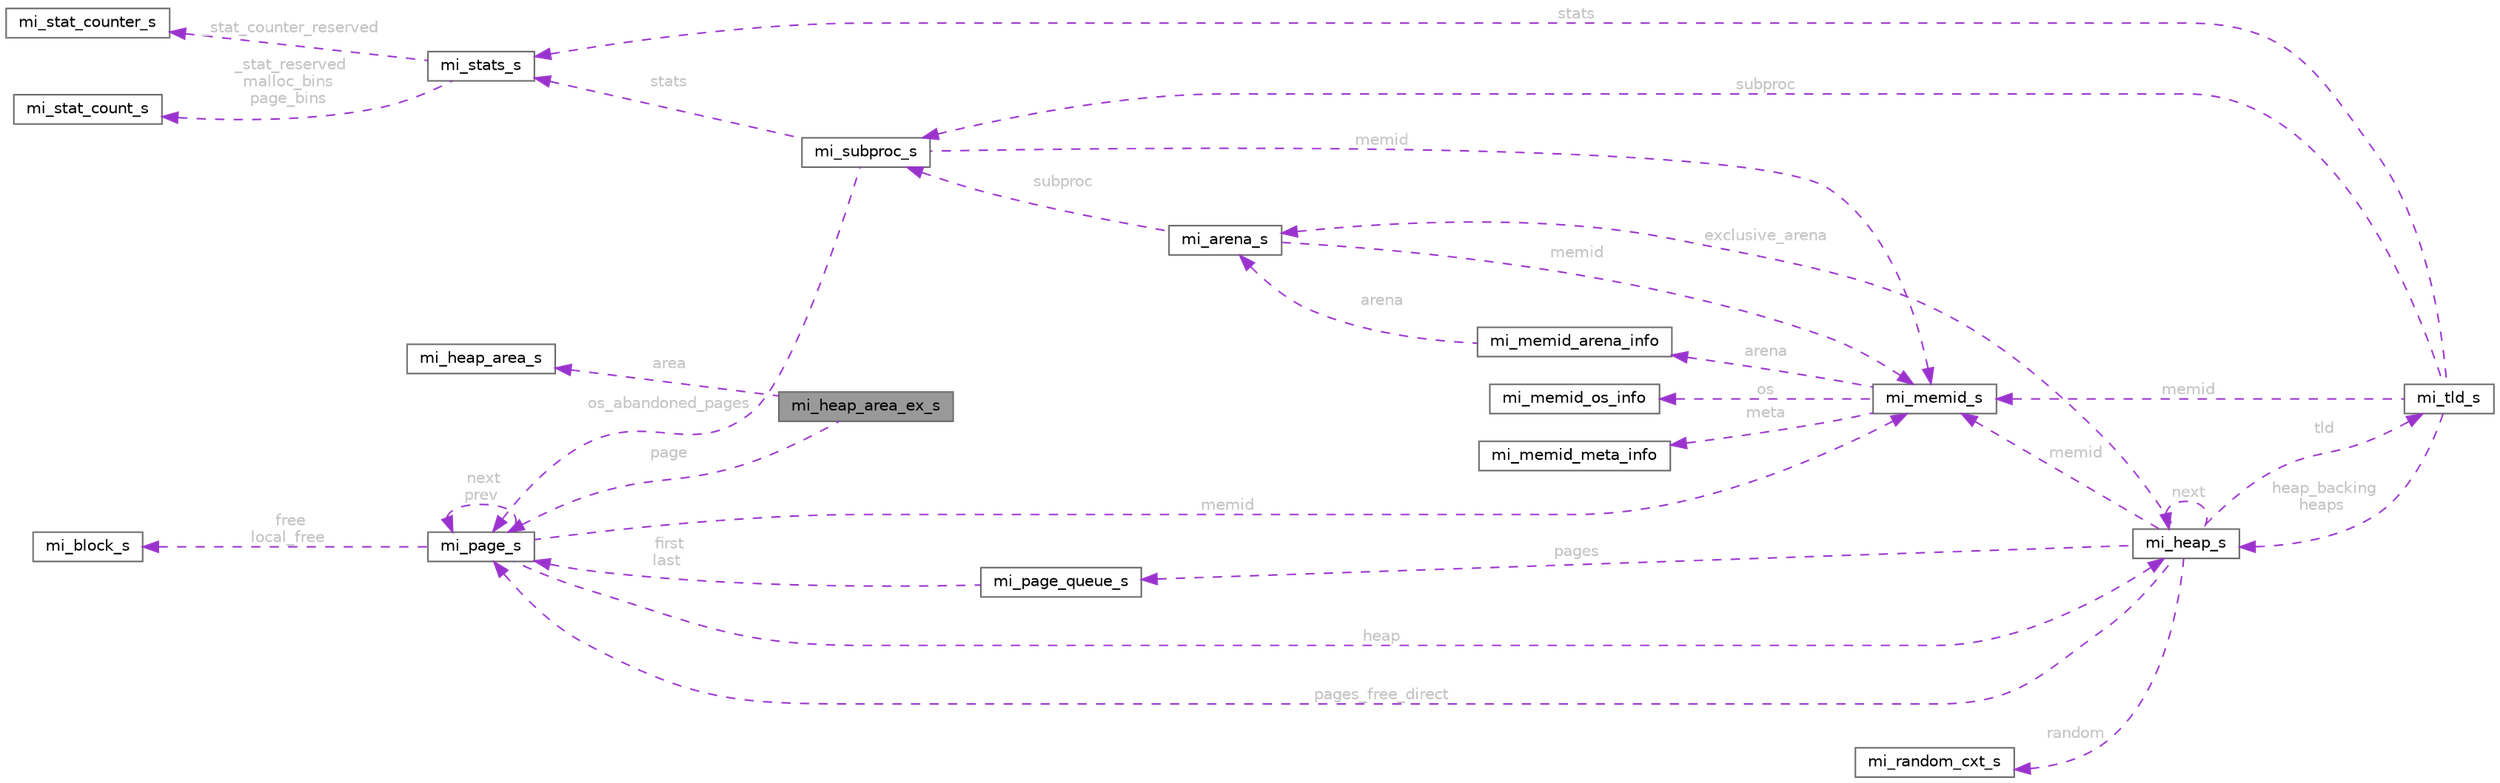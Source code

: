 digraph "mi_heap_area_ex_s"
{
 // LATEX_PDF_SIZE
  bgcolor="transparent";
  edge [fontname=Helvetica,fontsize=10,labelfontname=Helvetica,labelfontsize=10];
  node [fontname=Helvetica,fontsize=10,shape=box,height=0.2,width=0.4];
  rankdir="LR";
  Node1 [id="Node000001",label="mi_heap_area_ex_s",height=0.2,width=0.4,color="gray40", fillcolor="grey60", style="filled", fontcolor="black",tooltip=" "];
  Node2 -> Node1 [id="edge1_Node000001_Node000002",dir="back",color="darkorchid3",style="dashed",tooltip=" ",label=" area",fontcolor="grey" ];
  Node2 [id="Node000002",label="mi_heap_area_s",height=0.2,width=0.4,color="gray40", fillcolor="white", style="filled",URL="$structmi__heap__area__s.html",tooltip=" "];
  Node3 -> Node1 [id="edge2_Node000001_Node000003",dir="back",color="darkorchid3",style="dashed",tooltip=" ",label=" page",fontcolor="grey" ];
  Node3 [id="Node000003",label="mi_page_s",height=0.2,width=0.4,color="gray40", fillcolor="white", style="filled",URL="$structmi__page__s.html",tooltip=" "];
  Node4 -> Node3 [id="edge3_Node000003_Node000004",dir="back",color="darkorchid3",style="dashed",tooltip=" ",label=" free\nlocal_free",fontcolor="grey" ];
  Node4 [id="Node000004",label="mi_block_s",height=0.2,width=0.4,color="gray40", fillcolor="white", style="filled",URL="$structmi__block__s.html",tooltip=" "];
  Node5 -> Node3 [id="edge4_Node000003_Node000005",dir="back",color="darkorchid3",style="dashed",tooltip=" ",label=" heap",fontcolor="grey" ];
  Node5 [id="Node000005",label="mi_heap_s",height=0.2,width=0.4,color="gray40", fillcolor="white", style="filled",URL="$structmi__heap__s.html",tooltip=" "];
  Node6 -> Node5 [id="edge5_Node000005_Node000006",dir="back",color="darkorchid3",style="dashed",tooltip=" ",label=" tld",fontcolor="grey" ];
  Node6 [id="Node000006",label="mi_tld_s",height=0.2,width=0.4,color="gray40", fillcolor="white", style="filled",URL="$structmi__tld__s.html",tooltip=" "];
  Node7 -> Node6 [id="edge6_Node000006_Node000007",dir="back",color="darkorchid3",style="dashed",tooltip=" ",label=" subproc",fontcolor="grey" ];
  Node7 [id="Node000007",label="mi_subproc_s",height=0.2,width=0.4,color="gray40", fillcolor="white", style="filled",URL="$structmi__subproc__s.html",tooltip=" "];
  Node3 -> Node7 [id="edge7_Node000007_Node000003",dir="back",color="darkorchid3",style="dashed",tooltip=" ",label=" os_abandoned_pages",fontcolor="grey" ];
  Node8 -> Node7 [id="edge8_Node000007_Node000008",dir="back",color="darkorchid3",style="dashed",tooltip=" ",label=" memid",fontcolor="grey" ];
  Node8 [id="Node000008",label="mi_memid_s",height=0.2,width=0.4,color="gray40", fillcolor="white", style="filled",URL="$structmi__memid__s.html",tooltip=" "];
  Node9 -> Node8 [id="edge9_Node000008_Node000009",dir="back",color="darkorchid3",style="dashed",tooltip=" ",label=" os",fontcolor="grey" ];
  Node9 [id="Node000009",label="mi_memid_os_info",height=0.2,width=0.4,color="gray40", fillcolor="white", style="filled",URL="$structmi__memid__os__info.html",tooltip=" "];
  Node10 -> Node8 [id="edge10_Node000008_Node000010",dir="back",color="darkorchid3",style="dashed",tooltip=" ",label=" arena",fontcolor="grey" ];
  Node10 [id="Node000010",label="mi_memid_arena_info",height=0.2,width=0.4,color="gray40", fillcolor="white", style="filled",URL="$structmi__memid__arena__info.html",tooltip=" "];
  Node11 -> Node10 [id="edge11_Node000010_Node000011",dir="back",color="darkorchid3",style="dashed",tooltip=" ",label=" arena",fontcolor="grey" ];
  Node11 [id="Node000011",label="mi_arena_s",height=0.2,width=0.4,color="gray40", fillcolor="white", style="filled",URL="$structmi__arena__s.html",tooltip=" "];
  Node8 -> Node11 [id="edge12_Node000011_Node000008",dir="back",color="darkorchid3",style="dashed",tooltip=" ",label=" memid",fontcolor="grey" ];
  Node7 -> Node11 [id="edge13_Node000011_Node000007",dir="back",color="darkorchid3",style="dashed",tooltip=" ",label=" subproc",fontcolor="grey" ];
  Node12 -> Node8 [id="edge14_Node000008_Node000012",dir="back",color="darkorchid3",style="dashed",tooltip=" ",label=" meta",fontcolor="grey" ];
  Node12 [id="Node000012",label="mi_memid_meta_info",height=0.2,width=0.4,color="gray40", fillcolor="white", style="filled",URL="$structmi__memid__meta__info.html",tooltip=" "];
  Node13 -> Node7 [id="edge15_Node000007_Node000013",dir="back",color="darkorchid3",style="dashed",tooltip=" ",label=" stats",fontcolor="grey" ];
  Node13 [id="Node000013",label="mi_stats_s",height=0.2,width=0.4,color="gray40", fillcolor="white", style="filled",URL="$structmi__stats__s.html",tooltip=" "];
  Node14 -> Node13 [id="edge16_Node000013_Node000014",dir="back",color="darkorchid3",style="dashed",tooltip=" ",label=" _stat_reserved\nmalloc_bins\npage_bins",fontcolor="grey" ];
  Node14 [id="Node000014",label="mi_stat_count_s",height=0.2,width=0.4,color="gray40", fillcolor="white", style="filled",URL="$structmi__stat__count__s.html",tooltip=" "];
  Node15 -> Node13 [id="edge17_Node000013_Node000015",dir="back",color="darkorchid3",style="dashed",tooltip=" ",label=" _stat_counter_reserved",fontcolor="grey" ];
  Node15 [id="Node000015",label="mi_stat_counter_s",height=0.2,width=0.4,color="gray40", fillcolor="white", style="filled",URL="$structmi__stat__counter__s.html",tooltip=" "];
  Node5 -> Node6 [id="edge18_Node000006_Node000005",dir="back",color="darkorchid3",style="dashed",tooltip=" ",label=" heap_backing\nheaps",fontcolor="grey" ];
  Node13 -> Node6 [id="edge19_Node000006_Node000013",dir="back",color="darkorchid3",style="dashed",tooltip=" ",label=" stats",fontcolor="grey" ];
  Node8 -> Node6 [id="edge20_Node000006_Node000008",dir="back",color="darkorchid3",style="dashed",tooltip=" ",label=" memid",fontcolor="grey" ];
  Node11 -> Node5 [id="edge21_Node000005_Node000011",dir="back",color="darkorchid3",style="dashed",tooltip=" ",label=" exclusive_arena",fontcolor="grey" ];
  Node16 -> Node5 [id="edge22_Node000005_Node000016",dir="back",color="darkorchid3",style="dashed",tooltip=" ",label=" random",fontcolor="grey" ];
  Node16 [id="Node000016",label="mi_random_cxt_s",height=0.2,width=0.4,color="gray40", fillcolor="white", style="filled",URL="$structmi__random__cxt__s.html",tooltip=" "];
  Node5 -> Node5 [id="edge23_Node000005_Node000005",dir="back",color="darkorchid3",style="dashed",tooltip=" ",label=" next",fontcolor="grey" ];
  Node3 -> Node5 [id="edge24_Node000005_Node000003",dir="back",color="darkorchid3",style="dashed",tooltip=" ",label=" pages_free_direct",fontcolor="grey" ];
  Node17 -> Node5 [id="edge25_Node000005_Node000017",dir="back",color="darkorchid3",style="dashed",tooltip=" ",label=" pages",fontcolor="grey" ];
  Node17 [id="Node000017",label="mi_page_queue_s",height=0.2,width=0.4,color="gray40", fillcolor="white", style="filled",URL="$structmi__page__queue__s.html",tooltip=" "];
  Node3 -> Node17 [id="edge26_Node000017_Node000003",dir="back",color="darkorchid3",style="dashed",tooltip=" ",label=" first\nlast",fontcolor="grey" ];
  Node8 -> Node5 [id="edge27_Node000005_Node000008",dir="back",color="darkorchid3",style="dashed",tooltip=" ",label=" memid",fontcolor="grey" ];
  Node3 -> Node3 [id="edge28_Node000003_Node000003",dir="back",color="darkorchid3",style="dashed",tooltip=" ",label=" next\nprev",fontcolor="grey" ];
  Node8 -> Node3 [id="edge29_Node000003_Node000008",dir="back",color="darkorchid3",style="dashed",tooltip=" ",label=" memid",fontcolor="grey" ];
}

